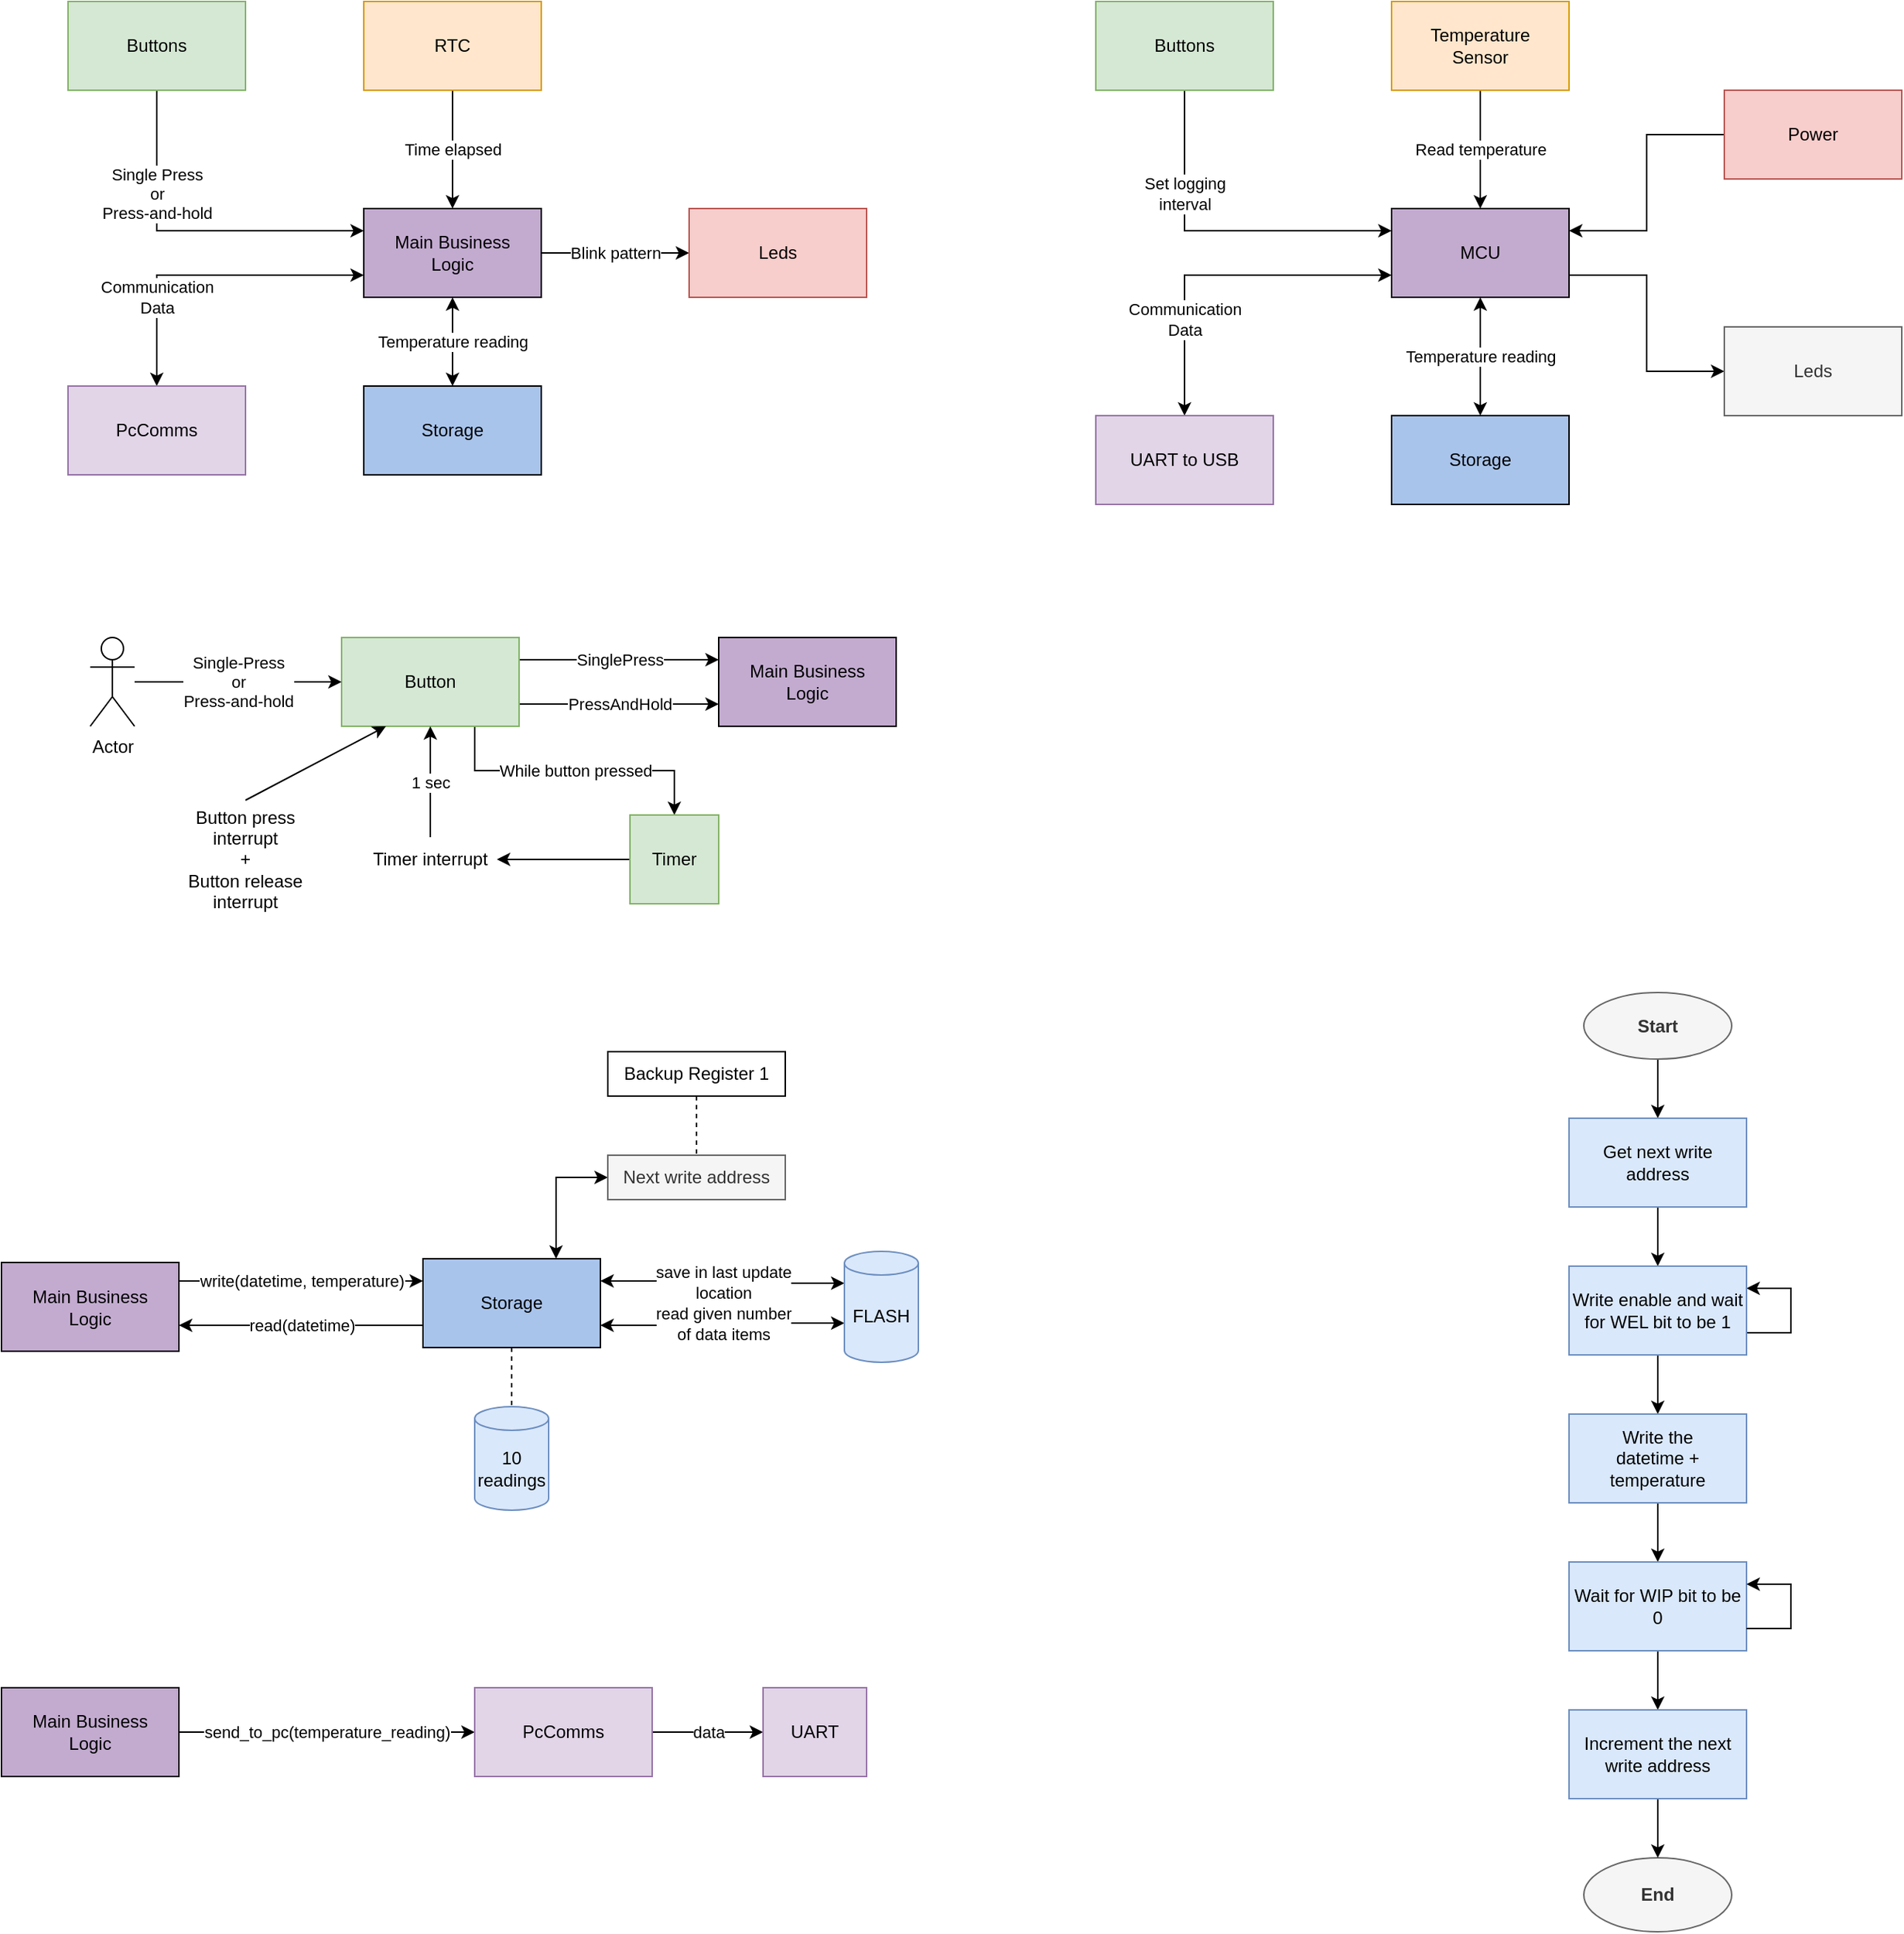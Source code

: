 <mxfile version="15.0.6" type="device"><diagram id="cCVrT_lcCkkWaNybXTDW" name="Page-1"><mxGraphModel dx="1422" dy="762" grid="1" gridSize="10" guides="1" tooltips="1" connect="1" arrows="1" fold="1" page="1" pageScale="1" pageWidth="850" pageHeight="1100" math="0" shadow="0"><root><mxCell id="0"/><mxCell id="1" parent="0"/><mxCell id="NeJcPfJtYavSNRHKmF1q-10" value="Blink pattern" style="edgeStyle=orthogonalEdgeStyle;rounded=0;orthogonalLoop=1;jettySize=auto;html=1;exitX=1;exitY=0.5;exitDx=0;exitDy=0;entryX=0;entryY=0.5;entryDx=0;entryDy=0;" parent="1" source="NeJcPfJtYavSNRHKmF1q-1" target="NeJcPfJtYavSNRHKmF1q-9" edge="1"><mxGeometry relative="1" as="geometry"/></mxCell><mxCell id="NeJcPfJtYavSNRHKmF1q-12" value="Temperature reading" style="edgeStyle=orthogonalEdgeStyle;rounded=0;orthogonalLoop=1;jettySize=auto;html=1;exitX=0.5;exitY=1;exitDx=0;exitDy=0;startArrow=classic;startFill=1;" parent="1" source="NeJcPfJtYavSNRHKmF1q-1" target="NeJcPfJtYavSNRHKmF1q-11" edge="1"><mxGeometry relative="1" as="geometry"/></mxCell><mxCell id="NeJcPfJtYavSNRHKmF1q-1" value="Main Business&lt;br&gt;Logic" style="rounded=0;whiteSpace=wrap;html=1;fillColor=#C3ABD0;" parent="1" vertex="1"><mxGeometry x="355" y="180" width="120" height="60" as="geometry"/></mxCell><mxCell id="NeJcPfJtYavSNRHKmF1q-3" value="Single Press&lt;br&gt;or&lt;br&gt;Press-and-hold" style="edgeStyle=orthogonalEdgeStyle;rounded=0;orthogonalLoop=1;jettySize=auto;html=1;exitX=0.5;exitY=1;exitDx=0;exitDy=0;entryX=0;entryY=0.25;entryDx=0;entryDy=0;" parent="1" source="NeJcPfJtYavSNRHKmF1q-2" target="NeJcPfJtYavSNRHKmF1q-1" edge="1"><mxGeometry x="-0.404" relative="1" as="geometry"><mxPoint as="offset"/></mxGeometry></mxCell><mxCell id="NeJcPfJtYavSNRHKmF1q-2" value="Buttons" style="rounded=0;whiteSpace=wrap;html=1;fillColor=#d5e8d4;strokeColor=#82b366;" parent="1" vertex="1"><mxGeometry x="155" y="40" width="120" height="60" as="geometry"/></mxCell><mxCell id="NeJcPfJtYavSNRHKmF1q-5" value="Communication&lt;br&gt;Data" style="edgeStyle=orthogonalEdgeStyle;rounded=0;orthogonalLoop=1;jettySize=auto;html=1;exitX=0.5;exitY=0;exitDx=0;exitDy=0;entryX=0;entryY=0.75;entryDx=0;entryDy=0;startArrow=classic;startFill=1;" parent="1" source="NeJcPfJtYavSNRHKmF1q-4" target="NeJcPfJtYavSNRHKmF1q-1" edge="1"><mxGeometry x="-0.442" relative="1" as="geometry"><Array as="points"><mxPoint x="215" y="225"/></Array><mxPoint as="offset"/></mxGeometry></mxCell><mxCell id="NeJcPfJtYavSNRHKmF1q-4" value="PcComms" style="rounded=0;whiteSpace=wrap;html=1;fillColor=#e1d5e7;strokeColor=#9673a6;" parent="1" vertex="1"><mxGeometry x="155" y="300" width="120" height="60" as="geometry"/></mxCell><mxCell id="NeJcPfJtYavSNRHKmF1q-7" value="Time elapsed" style="edgeStyle=orthogonalEdgeStyle;rounded=0;orthogonalLoop=1;jettySize=auto;html=1;exitX=0.5;exitY=1;exitDx=0;exitDy=0;" parent="1" source="NeJcPfJtYavSNRHKmF1q-6" target="NeJcPfJtYavSNRHKmF1q-1" edge="1"><mxGeometry relative="1" as="geometry"/></mxCell><mxCell id="NeJcPfJtYavSNRHKmF1q-6" value="RTC" style="rounded=0;whiteSpace=wrap;html=1;fillColor=#ffe6cc;strokeColor=#d79b00;" parent="1" vertex="1"><mxGeometry x="355" y="40" width="120" height="60" as="geometry"/></mxCell><mxCell id="NeJcPfJtYavSNRHKmF1q-9" value="Leds" style="rounded=0;whiteSpace=wrap;html=1;fillColor=#f8cecc;strokeColor=#b85450;" parent="1" vertex="1"><mxGeometry x="575" y="180" width="120" height="60" as="geometry"/></mxCell><mxCell id="NeJcPfJtYavSNRHKmF1q-11" value="Storage" style="rounded=0;whiteSpace=wrap;html=1;fillColor=#A9C4EB;" parent="1" vertex="1"><mxGeometry x="355" y="300" width="120" height="60" as="geometry"/></mxCell><mxCell id="BJYnUT7HQn6DbfF5-IVr-8" style="edgeStyle=orthogonalEdgeStyle;rounded=0;orthogonalLoop=1;jettySize=auto;html=1;exitX=0.75;exitY=0;exitDx=0;exitDy=0;entryX=0;entryY=0.5;entryDx=0;entryDy=0;startArrow=classic;startFill=1;" parent="1" source="BJYnUT7HQn6DbfF5-IVr-1" target="BJYnUT7HQn6DbfF5-IVr-7" edge="1"><mxGeometry relative="1" as="geometry"/></mxCell><mxCell id="BJYnUT7HQn6DbfF5-IVr-11" value="save in last update&lt;br&gt;location" style="edgeStyle=orthogonalEdgeStyle;rounded=0;orthogonalLoop=1;jettySize=auto;html=1;exitX=1;exitY=0.25;exitDx=0;exitDy=0;entryX=0;entryY=0;entryDx=0;entryDy=21.5;entryPerimeter=0;startArrow=classic;startFill=1;" parent="1" source="BJYnUT7HQn6DbfF5-IVr-1" target="BJYnUT7HQn6DbfF5-IVr-10" edge="1"><mxGeometry relative="1" as="geometry"/></mxCell><mxCell id="BJYnUT7HQn6DbfF5-IVr-12" value="read given number&lt;br&gt;of data items" style="edgeStyle=orthogonalEdgeStyle;rounded=0;orthogonalLoop=1;jettySize=auto;html=1;exitX=1;exitY=0.75;exitDx=0;exitDy=0;entryX=0;entryY=0;entryDx=0;entryDy=48.5;entryPerimeter=0;startArrow=classic;startFill=1;" parent="1" source="BJYnUT7HQn6DbfF5-IVr-1" target="BJYnUT7HQn6DbfF5-IVr-10" edge="1"><mxGeometry relative="1" as="geometry"/></mxCell><mxCell id="Ipk20wVra8CsFq5ngscX-2" style="edgeStyle=orthogonalEdgeStyle;rounded=0;orthogonalLoop=1;jettySize=auto;html=1;exitX=0.5;exitY=1;exitDx=0;exitDy=0;entryX=0.5;entryY=0;entryDx=0;entryDy=0;entryPerimeter=0;endArrow=none;endFill=0;dashed=1;" parent="1" source="BJYnUT7HQn6DbfF5-IVr-1" target="Ipk20wVra8CsFq5ngscX-1" edge="1"><mxGeometry relative="1" as="geometry"/></mxCell><mxCell id="BJYnUT7HQn6DbfF5-IVr-1" value="Storage" style="rounded=0;whiteSpace=wrap;html=1;fillColor=#A9C4EB;" parent="1" vertex="1"><mxGeometry x="395" y="890" width="120" height="60" as="geometry"/></mxCell><mxCell id="BJYnUT7HQn6DbfF5-IVr-5" value="write(datetime, temperature)" style="endArrow=classic;html=1;entryX=0;entryY=0.25;entryDx=0;entryDy=0;" parent="1" target="BJYnUT7HQn6DbfF5-IVr-1" edge="1"><mxGeometry width="50" height="50" relative="1" as="geometry"><mxPoint x="230" y="905" as="sourcePoint"/><mxPoint x="290" y="850" as="targetPoint"/></mxGeometry></mxCell><mxCell id="BJYnUT7HQn6DbfF5-IVr-6" value="read(datetime)" style="endArrow=classic;html=1;exitX=0;exitY=0.75;exitDx=0;exitDy=0;" parent="1" source="BJYnUT7HQn6DbfF5-IVr-1" edge="1"><mxGeometry width="50" height="50" relative="1" as="geometry"><mxPoint x="230" y="930" as="sourcePoint"/><mxPoint x="230" y="935" as="targetPoint"/></mxGeometry></mxCell><mxCell id="BJYnUT7HQn6DbfF5-IVr-7" value="Next write address" style="rounded=0;whiteSpace=wrap;html=1;fillColor=#f5f5f5;strokeColor=#666666;fontColor=#333333;" parent="1" vertex="1"><mxGeometry x="520" y="820" width="120" height="30" as="geometry"/></mxCell><mxCell id="BJYnUT7HQn6DbfF5-IVr-10" value="FLASH" style="shape=cylinder3;whiteSpace=wrap;html=1;boundedLbl=1;backgroundOutline=1;size=8;fillColor=#dae8fc;strokeColor=#6c8ebf;" parent="1" vertex="1"><mxGeometry x="680" y="885" width="50" height="75" as="geometry"/></mxCell><mxCell id="BJYnUT7HQn6DbfF5-IVr-14" style="edgeStyle=orthogonalEdgeStyle;rounded=0;orthogonalLoop=1;jettySize=auto;html=1;exitX=0.5;exitY=1;exitDx=0;exitDy=0;entryX=0.5;entryY=0;entryDx=0;entryDy=0;startArrow=none;startFill=0;dashed=1;endArrow=none;endFill=0;" parent="1" source="BJYnUT7HQn6DbfF5-IVr-13" target="BJYnUT7HQn6DbfF5-IVr-7" edge="1"><mxGeometry relative="1" as="geometry"/></mxCell><mxCell id="BJYnUT7HQn6DbfF5-IVr-13" value="Backup Register 1" style="rounded=0;whiteSpace=wrap;html=1;" parent="1" vertex="1"><mxGeometry x="520" y="750" width="120" height="30" as="geometry"/></mxCell><mxCell id="xPW9yYJXb-N6i7T2OWnC-17" value="SinglePress" style="edgeStyle=orthogonalEdgeStyle;rounded=0;orthogonalLoop=1;jettySize=auto;html=1;exitX=1;exitY=0.25;exitDx=0;exitDy=0;entryX=0;entryY=0.25;entryDx=0;entryDy=0;" parent="1" source="xPW9yYJXb-N6i7T2OWnC-7" target="xPW9yYJXb-N6i7T2OWnC-16" edge="1"><mxGeometry relative="1" as="geometry"/></mxCell><mxCell id="xPW9yYJXb-N6i7T2OWnC-18" value="PressAndHold" style="edgeStyle=orthogonalEdgeStyle;rounded=0;orthogonalLoop=1;jettySize=auto;html=1;exitX=1;exitY=0.75;exitDx=0;exitDy=0;entryX=0;entryY=0.75;entryDx=0;entryDy=0;" parent="1" source="xPW9yYJXb-N6i7T2OWnC-7" target="xPW9yYJXb-N6i7T2OWnC-16" edge="1"><mxGeometry relative="1" as="geometry"/></mxCell><mxCell id="xPW9yYJXb-N6i7T2OWnC-24" value="While button pressed" style="edgeStyle=orthogonalEdgeStyle;rounded=0;orthogonalLoop=1;jettySize=auto;html=1;exitX=0.75;exitY=1;exitDx=0;exitDy=0;entryX=0.5;entryY=0;entryDx=0;entryDy=0;" parent="1" source="xPW9yYJXb-N6i7T2OWnC-7" target="xPW9yYJXb-N6i7T2OWnC-23" edge="1"><mxGeometry relative="1" as="geometry"/></mxCell><mxCell id="xPW9yYJXb-N6i7T2OWnC-7" value="Button" style="rounded=0;whiteSpace=wrap;html=1;fillColor=#d5e8d4;strokeColor=#82b366;" parent="1" vertex="1"><mxGeometry x="340" y="470" width="120" height="60" as="geometry"/></mxCell><mxCell id="xPW9yYJXb-N6i7T2OWnC-8" value="Actor" style="shape=umlActor;verticalLabelPosition=bottom;verticalAlign=top;html=1;outlineConnect=0;" parent="1" vertex="1"><mxGeometry x="170" y="470" width="30" height="60" as="geometry"/></mxCell><mxCell id="xPW9yYJXb-N6i7T2OWnC-9" value="Single-Press&lt;br&gt;or&lt;br&gt;Press-and-hold" style="endArrow=classic;html=1;" parent="1" edge="1"><mxGeometry width="50" height="50" relative="1" as="geometry"><mxPoint x="200" y="500" as="sourcePoint"/><mxPoint x="340" y="500" as="targetPoint"/></mxGeometry></mxCell><mxCell id="xPW9yYJXb-N6i7T2OWnC-16" value="Main Business&lt;br&gt;Logic" style="rounded=0;whiteSpace=wrap;html=1;fillColor=#C3ABD0;" parent="1" vertex="1"><mxGeometry x="595" y="470" width="120" height="60" as="geometry"/></mxCell><mxCell id="xPW9yYJXb-N6i7T2OWnC-19" value="" style="endArrow=classic;html=1;entryX=0.25;entryY=1;entryDx=0;entryDy=0;exitX=0.5;exitY=0;exitDx=0;exitDy=0;" parent="1" source="xPW9yYJXb-N6i7T2OWnC-20" target="xPW9yYJXb-N6i7T2OWnC-7" edge="1"><mxGeometry width="50" height="50" relative="1" as="geometry"><mxPoint x="370" y="580" as="sourcePoint"/><mxPoint x="320" y="580" as="targetPoint"/></mxGeometry></mxCell><mxCell id="xPW9yYJXb-N6i7T2OWnC-20" value="Button press interrupt&lt;br&gt;+&lt;br&gt;Button release&lt;br&gt;interrupt" style="text;html=1;strokeColor=none;fillColor=none;align=center;verticalAlign=middle;whiteSpace=wrap;rounded=0;" parent="1" vertex="1"><mxGeometry x="230" y="580" width="90" height="80" as="geometry"/></mxCell><mxCell id="xPW9yYJXb-N6i7T2OWnC-22" value="1 sec" style="edgeStyle=orthogonalEdgeStyle;rounded=0;orthogonalLoop=1;jettySize=auto;html=1;exitX=0.5;exitY=0;exitDx=0;exitDy=0;entryX=0.5;entryY=1;entryDx=0;entryDy=0;" parent="1" source="xPW9yYJXb-N6i7T2OWnC-21" target="xPW9yYJXb-N6i7T2OWnC-7" edge="1"><mxGeometry relative="1" as="geometry"/></mxCell><mxCell id="xPW9yYJXb-N6i7T2OWnC-21" value="Timer interrupt" style="text;html=1;strokeColor=none;fillColor=none;align=center;verticalAlign=middle;whiteSpace=wrap;rounded=0;" parent="1" vertex="1"><mxGeometry x="355" y="605" width="90" height="30" as="geometry"/></mxCell><mxCell id="xPW9yYJXb-N6i7T2OWnC-25" style="edgeStyle=orthogonalEdgeStyle;rounded=0;orthogonalLoop=1;jettySize=auto;html=1;exitX=0;exitY=0.5;exitDx=0;exitDy=0;entryX=1;entryY=0.5;entryDx=0;entryDy=0;" parent="1" source="xPW9yYJXb-N6i7T2OWnC-23" target="xPW9yYJXb-N6i7T2OWnC-21" edge="1"><mxGeometry relative="1" as="geometry"/></mxCell><mxCell id="xPW9yYJXb-N6i7T2OWnC-23" value="Timer" style="rounded=0;whiteSpace=wrap;html=1;fillColor=#d5e8d4;strokeColor=#82b366;" parent="1" vertex="1"><mxGeometry x="535" y="590" width="60" height="60" as="geometry"/></mxCell><mxCell id="xPW9yYJXb-N6i7T2OWnC-26" value="Main Business&lt;br&gt;Logic" style="rounded=0;whiteSpace=wrap;html=1;fillColor=#C3ABD0;" parent="1" vertex="1"><mxGeometry x="110" y="892.5" width="120" height="60" as="geometry"/></mxCell><mxCell id="gp_hJrF6_koKv4jAR41F-4" value="" style="edgeStyle=orthogonalEdgeStyle;rounded=0;orthogonalLoop=1;jettySize=auto;html=1;" parent="1" source="gp_hJrF6_koKv4jAR41F-2" target="gp_hJrF6_koKv4jAR41F-3" edge="1"><mxGeometry relative="1" as="geometry"/></mxCell><mxCell id="gp_hJrF6_koKv4jAR41F-2" value="Start" style="ellipse;whiteSpace=wrap;html=1;fillColor=#f5f5f5;strokeColor=#666666;fontColor=#333333;fontStyle=1" parent="1" vertex="1"><mxGeometry x="1180" y="710" width="100" height="45" as="geometry"/></mxCell><mxCell id="gp_hJrF6_koKv4jAR41F-6" value="" style="edgeStyle=orthogonalEdgeStyle;rounded=0;orthogonalLoop=1;jettySize=auto;html=1;" parent="1" source="gp_hJrF6_koKv4jAR41F-3" target="gp_hJrF6_koKv4jAR41F-5" edge="1"><mxGeometry relative="1" as="geometry"/></mxCell><mxCell id="gp_hJrF6_koKv4jAR41F-3" value="Get next write address" style="whiteSpace=wrap;html=1;fillColor=#d5e8d4;strokeColor=#82b366;" parent="1" vertex="1"><mxGeometry x="1170" y="795" width="120" height="60" as="geometry"/></mxCell><mxCell id="gp_hJrF6_koKv4jAR41F-8" value="" style="edgeStyle=orthogonalEdgeStyle;rounded=0;orthogonalLoop=1;jettySize=auto;html=1;" parent="1" source="gp_hJrF6_koKv4jAR41F-5" target="gp_hJrF6_koKv4jAR41F-7" edge="1"><mxGeometry relative="1" as="geometry"/></mxCell><mxCell id="gp_hJrF6_koKv4jAR41F-5" value="Write enable and wait for WEL bit to be 1" style="whiteSpace=wrap;html=1;fillColor=#d5e8d4;strokeColor=#82b366;" parent="1" vertex="1"><mxGeometry x="1170" y="895" width="120" height="60" as="geometry"/></mxCell><mxCell id="gp_hJrF6_koKv4jAR41F-10" value="" style="edgeStyle=orthogonalEdgeStyle;rounded=0;orthogonalLoop=1;jettySize=auto;html=1;" parent="1" source="gp_hJrF6_koKv4jAR41F-7" target="gp_hJrF6_koKv4jAR41F-9" edge="1"><mxGeometry relative="1" as="geometry"/></mxCell><mxCell id="gp_hJrF6_koKv4jAR41F-7" value="Write the&lt;br&gt;datetime + temperature" style="whiteSpace=wrap;html=1;fillColor=#d5e8d4;strokeColor=#82b366;" parent="1" vertex="1"><mxGeometry x="1170" y="995" width="120" height="60" as="geometry"/></mxCell><mxCell id="gp_hJrF6_koKv4jAR41F-12" value="" style="edgeStyle=orthogonalEdgeStyle;rounded=0;orthogonalLoop=1;jettySize=auto;html=1;entryX=0.5;entryY=0;entryDx=0;entryDy=0;" parent="1" source="gp_hJrF6_koKv4jAR41F-9" target="gp_hJrF6_koKv4jAR41F-18" edge="1"><mxGeometry relative="1" as="geometry"/></mxCell><mxCell id="gp_hJrF6_koKv4jAR41F-9" value="Wait for WIP bit to be 0" style="whiteSpace=wrap;html=1;fillColor=#dae8fc;strokeColor=#6c8ebf;" parent="1" vertex="1"><mxGeometry x="1170" y="1095" width="120" height="60" as="geometry"/></mxCell><mxCell id="gp_hJrF6_koKv4jAR41F-11" value="End" style="ellipse;whiteSpace=wrap;html=1;fillColor=#f5f5f5;strokeColor=#666666;fontColor=#333333;fontStyle=1" parent="1" vertex="1"><mxGeometry x="1180" y="1295" width="100" height="50" as="geometry"/></mxCell><mxCell id="gp_hJrF6_koKv4jAR41F-13" style="edgeStyle=orthogonalEdgeStyle;rounded=0;orthogonalLoop=1;jettySize=auto;html=1;exitX=1;exitY=0.75;exitDx=0;exitDy=0;entryX=1;entryY=0.25;entryDx=0;entryDy=0;" parent="1" source="gp_hJrF6_koKv4jAR41F-5" target="gp_hJrF6_koKv4jAR41F-5" edge="1"><mxGeometry relative="1" as="geometry"><Array as="points"><mxPoint x="1320" y="940"/><mxPoint x="1320" y="910"/></Array></mxGeometry></mxCell><mxCell id="gp_hJrF6_koKv4jAR41F-14" style="edgeStyle=orthogonalEdgeStyle;rounded=0;orthogonalLoop=1;jettySize=auto;html=1;exitX=1;exitY=0.75;exitDx=0;exitDy=0;entryX=1;entryY=0.25;entryDx=0;entryDy=0;" parent="1" source="gp_hJrF6_koKv4jAR41F-9" target="gp_hJrF6_koKv4jAR41F-9" edge="1"><mxGeometry relative="1" as="geometry"><Array as="points"><mxPoint x="1320" y="1140"/><mxPoint x="1320" y="1110"/></Array></mxGeometry></mxCell><mxCell id="gp_hJrF6_koKv4jAR41F-15" value="Get next write address" style="whiteSpace=wrap;html=1;fillColor=#dae8fc;strokeColor=#6c8ebf;" parent="1" vertex="1"><mxGeometry x="1170" y="795" width="120" height="60" as="geometry"/></mxCell><mxCell id="gp_hJrF6_koKv4jAR41F-16" value="Write enable and wait for WEL bit to be 1" style="whiteSpace=wrap;html=1;fillColor=#dae8fc;strokeColor=#6c8ebf;" parent="1" vertex="1"><mxGeometry x="1170" y="895" width="120" height="60" as="geometry"/></mxCell><mxCell id="gp_hJrF6_koKv4jAR41F-17" value="Write the&lt;br&gt;datetime + temperature" style="whiteSpace=wrap;html=1;fillColor=#dae8fc;strokeColor=#6c8ebf;" parent="1" vertex="1"><mxGeometry x="1170" y="995" width="120" height="60" as="geometry"/></mxCell><mxCell id="gp_hJrF6_koKv4jAR41F-19" style="edgeStyle=orthogonalEdgeStyle;rounded=0;orthogonalLoop=1;jettySize=auto;html=1;exitX=0.5;exitY=1;exitDx=0;exitDy=0;entryX=0.5;entryY=0;entryDx=0;entryDy=0;" parent="1" source="gp_hJrF6_koKv4jAR41F-18" target="gp_hJrF6_koKv4jAR41F-11" edge="1"><mxGeometry relative="1" as="geometry"/></mxCell><mxCell id="gp_hJrF6_koKv4jAR41F-18" value="Increment the next write address" style="whiteSpace=wrap;html=1;fillColor=#dae8fc;strokeColor=#6c8ebf;" parent="1" vertex="1"><mxGeometry x="1170" y="1195" width="120" height="60" as="geometry"/></mxCell><mxCell id="Ipk20wVra8CsFq5ngscX-1" value="10&lt;br&gt;readings" style="shape=cylinder3;whiteSpace=wrap;html=1;boundedLbl=1;backgroundOutline=1;size=8;fillColor=#dae8fc;strokeColor=#6c8ebf;" parent="1" vertex="1"><mxGeometry x="430" y="990" width="50" height="70" as="geometry"/></mxCell><mxCell id="Ipk20wVra8CsFq5ngscX-5" value="send_to_pc(temperature_reading)" style="edgeStyle=orthogonalEdgeStyle;rounded=0;orthogonalLoop=1;jettySize=auto;html=1;exitX=1;exitY=0.5;exitDx=0;exitDy=0;entryX=0;entryY=0.5;entryDx=0;entryDy=0;endArrow=classic;endFill=1;" parent="1" source="Ipk20wVra8CsFq5ngscX-3" target="Ipk20wVra8CsFq5ngscX-4" edge="1"><mxGeometry relative="1" as="geometry"/></mxCell><mxCell id="Ipk20wVra8CsFq5ngscX-3" value="Main Business&lt;br&gt;Logic" style="rounded=0;whiteSpace=wrap;html=1;fillColor=#C3ABD0;" parent="1" vertex="1"><mxGeometry x="110" y="1180" width="120" height="60" as="geometry"/></mxCell><mxCell id="Ipk20wVra8CsFq5ngscX-9" value="data" style="edgeStyle=orthogonalEdgeStyle;rounded=0;orthogonalLoop=1;jettySize=auto;html=1;exitX=1;exitY=0.5;exitDx=0;exitDy=0;entryX=0;entryY=0.5;entryDx=0;entryDy=0;endArrow=classic;endFill=1;" parent="1" source="Ipk20wVra8CsFq5ngscX-4" target="Ipk20wVra8CsFq5ngscX-8" edge="1"><mxGeometry relative="1" as="geometry"/></mxCell><mxCell id="Ipk20wVra8CsFq5ngscX-4" value="PcComms" style="rounded=0;whiteSpace=wrap;html=1;fillColor=#e1d5e7;strokeColor=#9673a6;" parent="1" vertex="1"><mxGeometry x="430" y="1180" width="120" height="60" as="geometry"/></mxCell><mxCell id="Ipk20wVra8CsFq5ngscX-8" value="UART" style="rounded=0;whiteSpace=wrap;html=1;fillColor=#e1d5e7;strokeColor=#9673a6;" parent="1" vertex="1"><mxGeometry x="625" y="1180" width="70" height="60" as="geometry"/></mxCell><mxCell id="1EDR93Il95SMrcT_6KzD-12" value="" style="edgeStyle=orthogonalEdgeStyle;rounded=0;orthogonalLoop=1;jettySize=auto;html=1;exitX=1;exitY=0.75;exitDx=0;exitDy=0;entryX=0;entryY=0.5;entryDx=0;entryDy=0;" edge="1" parent="1" source="1EDR93Il95SMrcT_6KzD-14" target="1EDR93Il95SMrcT_6KzD-21"><mxGeometry relative="1" as="geometry"/></mxCell><mxCell id="1EDR93Il95SMrcT_6KzD-13" value="Temperature reading" style="edgeStyle=orthogonalEdgeStyle;rounded=0;orthogonalLoop=1;jettySize=auto;html=1;exitX=0.5;exitY=1;exitDx=0;exitDy=0;startArrow=classic;startFill=1;" edge="1" parent="1" source="1EDR93Il95SMrcT_6KzD-14" target="1EDR93Il95SMrcT_6KzD-22"><mxGeometry relative="1" as="geometry"/></mxCell><mxCell id="1EDR93Il95SMrcT_6KzD-24" style="edgeStyle=orthogonalEdgeStyle;rounded=0;orthogonalLoop=1;jettySize=auto;html=1;exitX=1;exitY=0.25;exitDx=0;exitDy=0;entryX=0;entryY=0.5;entryDx=0;entryDy=0;endArrow=none;endFill=0;startArrow=classic;startFill=1;" edge="1" parent="1" source="1EDR93Il95SMrcT_6KzD-14" target="1EDR93Il95SMrcT_6KzD-23"><mxGeometry relative="1" as="geometry"/></mxCell><mxCell id="1EDR93Il95SMrcT_6KzD-14" value="MCU" style="rounded=0;whiteSpace=wrap;html=1;fillColor=#C3ABD0;" vertex="1" parent="1"><mxGeometry x="1050" y="180" width="120" height="60" as="geometry"/></mxCell><mxCell id="1EDR93Il95SMrcT_6KzD-15" value="Set logging&lt;br&gt;interval" style="edgeStyle=orthogonalEdgeStyle;rounded=0;orthogonalLoop=1;jettySize=auto;html=1;exitX=0.5;exitY=1;exitDx=0;exitDy=0;entryX=0;entryY=0.25;entryDx=0;entryDy=0;" edge="1" parent="1" source="1EDR93Il95SMrcT_6KzD-16" target="1EDR93Il95SMrcT_6KzD-14"><mxGeometry x="-0.404" relative="1" as="geometry"><mxPoint as="offset"/></mxGeometry></mxCell><mxCell id="1EDR93Il95SMrcT_6KzD-16" value="Buttons" style="rounded=0;whiteSpace=wrap;html=1;fillColor=#d5e8d4;strokeColor=#82b366;" vertex="1" parent="1"><mxGeometry x="850" y="40" width="120" height="60" as="geometry"/></mxCell><mxCell id="1EDR93Il95SMrcT_6KzD-17" value="Communication&lt;br&gt;Data" style="edgeStyle=orthogonalEdgeStyle;rounded=0;orthogonalLoop=1;jettySize=auto;html=1;exitX=0.5;exitY=0;exitDx=0;exitDy=0;entryX=0;entryY=0.75;entryDx=0;entryDy=0;startArrow=classic;startFill=1;" edge="1" parent="1" source="1EDR93Il95SMrcT_6KzD-18" target="1EDR93Il95SMrcT_6KzD-14"><mxGeometry x="-0.442" relative="1" as="geometry"><Array as="points"><mxPoint x="910" y="225"/></Array><mxPoint as="offset"/></mxGeometry></mxCell><mxCell id="1EDR93Il95SMrcT_6KzD-18" value="UART to USB" style="rounded=0;whiteSpace=wrap;html=1;fillColor=#e1d5e7;strokeColor=#9673a6;" vertex="1" parent="1"><mxGeometry x="850" y="320" width="120" height="60" as="geometry"/></mxCell><mxCell id="1EDR93Il95SMrcT_6KzD-19" value="Read temperature" style="edgeStyle=orthogonalEdgeStyle;rounded=0;orthogonalLoop=1;jettySize=auto;html=1;exitX=0.5;exitY=1;exitDx=0;exitDy=0;" edge="1" parent="1" source="1EDR93Il95SMrcT_6KzD-20" target="1EDR93Il95SMrcT_6KzD-14"><mxGeometry relative="1" as="geometry"/></mxCell><mxCell id="1EDR93Il95SMrcT_6KzD-20" value="Temperature&lt;br&gt;Sensor" style="rounded=0;whiteSpace=wrap;html=1;fillColor=#ffe6cc;strokeColor=#d79b00;" vertex="1" parent="1"><mxGeometry x="1050" y="40" width="120" height="60" as="geometry"/></mxCell><mxCell id="1EDR93Il95SMrcT_6KzD-21" value="Leds" style="rounded=0;whiteSpace=wrap;html=1;fillColor=#f5f5f5;strokeColor=#666666;fontColor=#333333;" vertex="1" parent="1"><mxGeometry x="1275" y="260" width="120" height="60" as="geometry"/></mxCell><mxCell id="1EDR93Il95SMrcT_6KzD-22" value="Storage" style="rounded=0;whiteSpace=wrap;html=1;fillColor=#A9C4EB;" vertex="1" parent="1"><mxGeometry x="1050" y="320" width="120" height="60" as="geometry"/></mxCell><mxCell id="1EDR93Il95SMrcT_6KzD-23" value="Power" style="rounded=0;whiteSpace=wrap;html=1;fillColor=#f8cecc;strokeColor=#b85450;" vertex="1" parent="1"><mxGeometry x="1275" y="100" width="120" height="60" as="geometry"/></mxCell></root></mxGraphModel></diagram></mxfile>